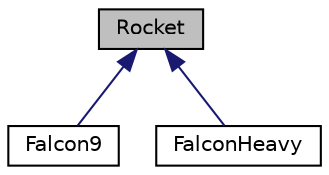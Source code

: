 digraph "Rocket"
{
 // LATEX_PDF_SIZE
  edge [fontname="Helvetica",fontsize="10",labelfontname="Helvetica",labelfontsize="10"];
  node [fontname="Helvetica",fontsize="10",shape=record];
  Node1 [label="Rocket",height=0.2,width=0.4,color="black", fillcolor="grey75", style="filled", fontcolor="black",tooltip=" "];
  Node1 -> Node2 [dir="back",color="midnightblue",fontsize="10",style="solid"];
  Node2 [label="Falcon9",height=0.2,width=0.4,color="black", fillcolor="white", style="filled",URL="$classFalcon9.html",tooltip=" "];
  Node1 -> Node3 [dir="back",color="midnightblue",fontsize="10",style="solid"];
  Node3 [label="FalconHeavy",height=0.2,width=0.4,color="black", fillcolor="white", style="filled",URL="$classFalconHeavy.html",tooltip=" "];
}

